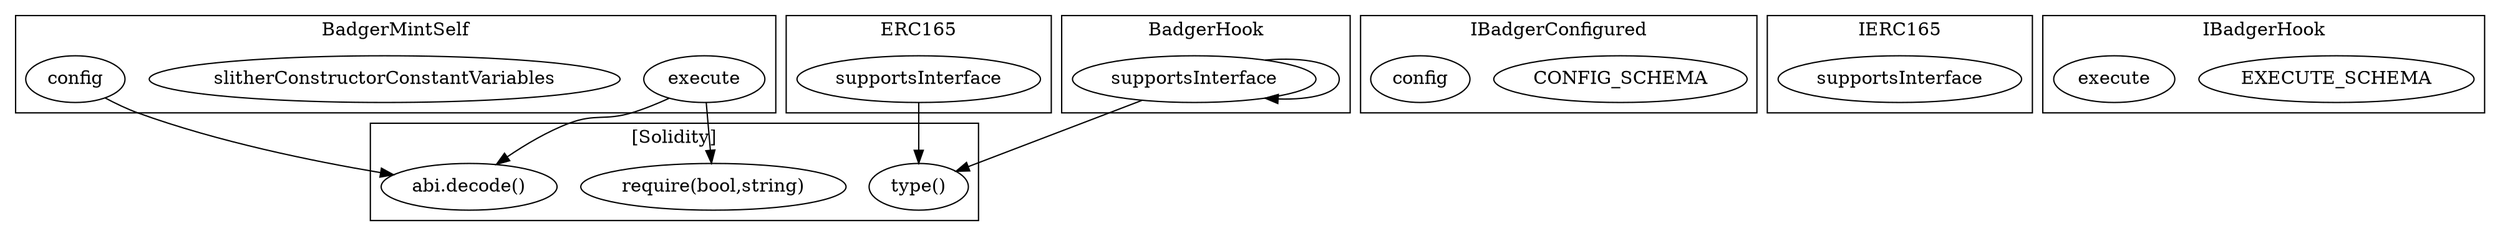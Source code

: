 strict digraph {
subgraph cluster_5890_BadgerMintSelf {
label = "BadgerMintSelf"
"5890_execute" [label="execute"]
"5890_slitherConstructorConstantVariables" [label="slitherConstructorConstantVariables"]
"5890_config" [label="config"]
}subgraph cluster_6468_IBadgerConfigured {
label = "IBadgerConfigured"
"6468_CONFIG_SCHEMA" [label="CONFIG_SCHEMA"]
"6468_config" [label="config"]
}subgraph cluster_3081_ERC165 {
label = "ERC165"
"3081_supportsInterface" [label="supportsInterface"]
}subgraph cluster_3093_IERC165 {
label = "IERC165"
"3093_supportsInterface" [label="supportsInterface"]
}subgraph cluster_6488_IBadgerHook {
label = "IBadgerHook"
"6488_EXECUTE_SCHEMA" [label="EXECUTE_SCHEMA"]
"6488_execute" [label="execute"]
}subgraph cluster_4956_BadgerHook {
label = "BadgerHook"
"4956_supportsInterface" [label="supportsInterface"]
"4956_supportsInterface" -> "4956_supportsInterface"
}subgraph cluster_solidity {
label = "[Solidity]"
"abi.decode()" 
"require(bool,string)" 
"type()" 
"4956_supportsInterface" -> "type()"
"5890_execute" -> "require(bool,string)"
"5890_execute" -> "abi.decode()"
"3081_supportsInterface" -> "type()"
"5890_config" -> "abi.decode()"
}
}